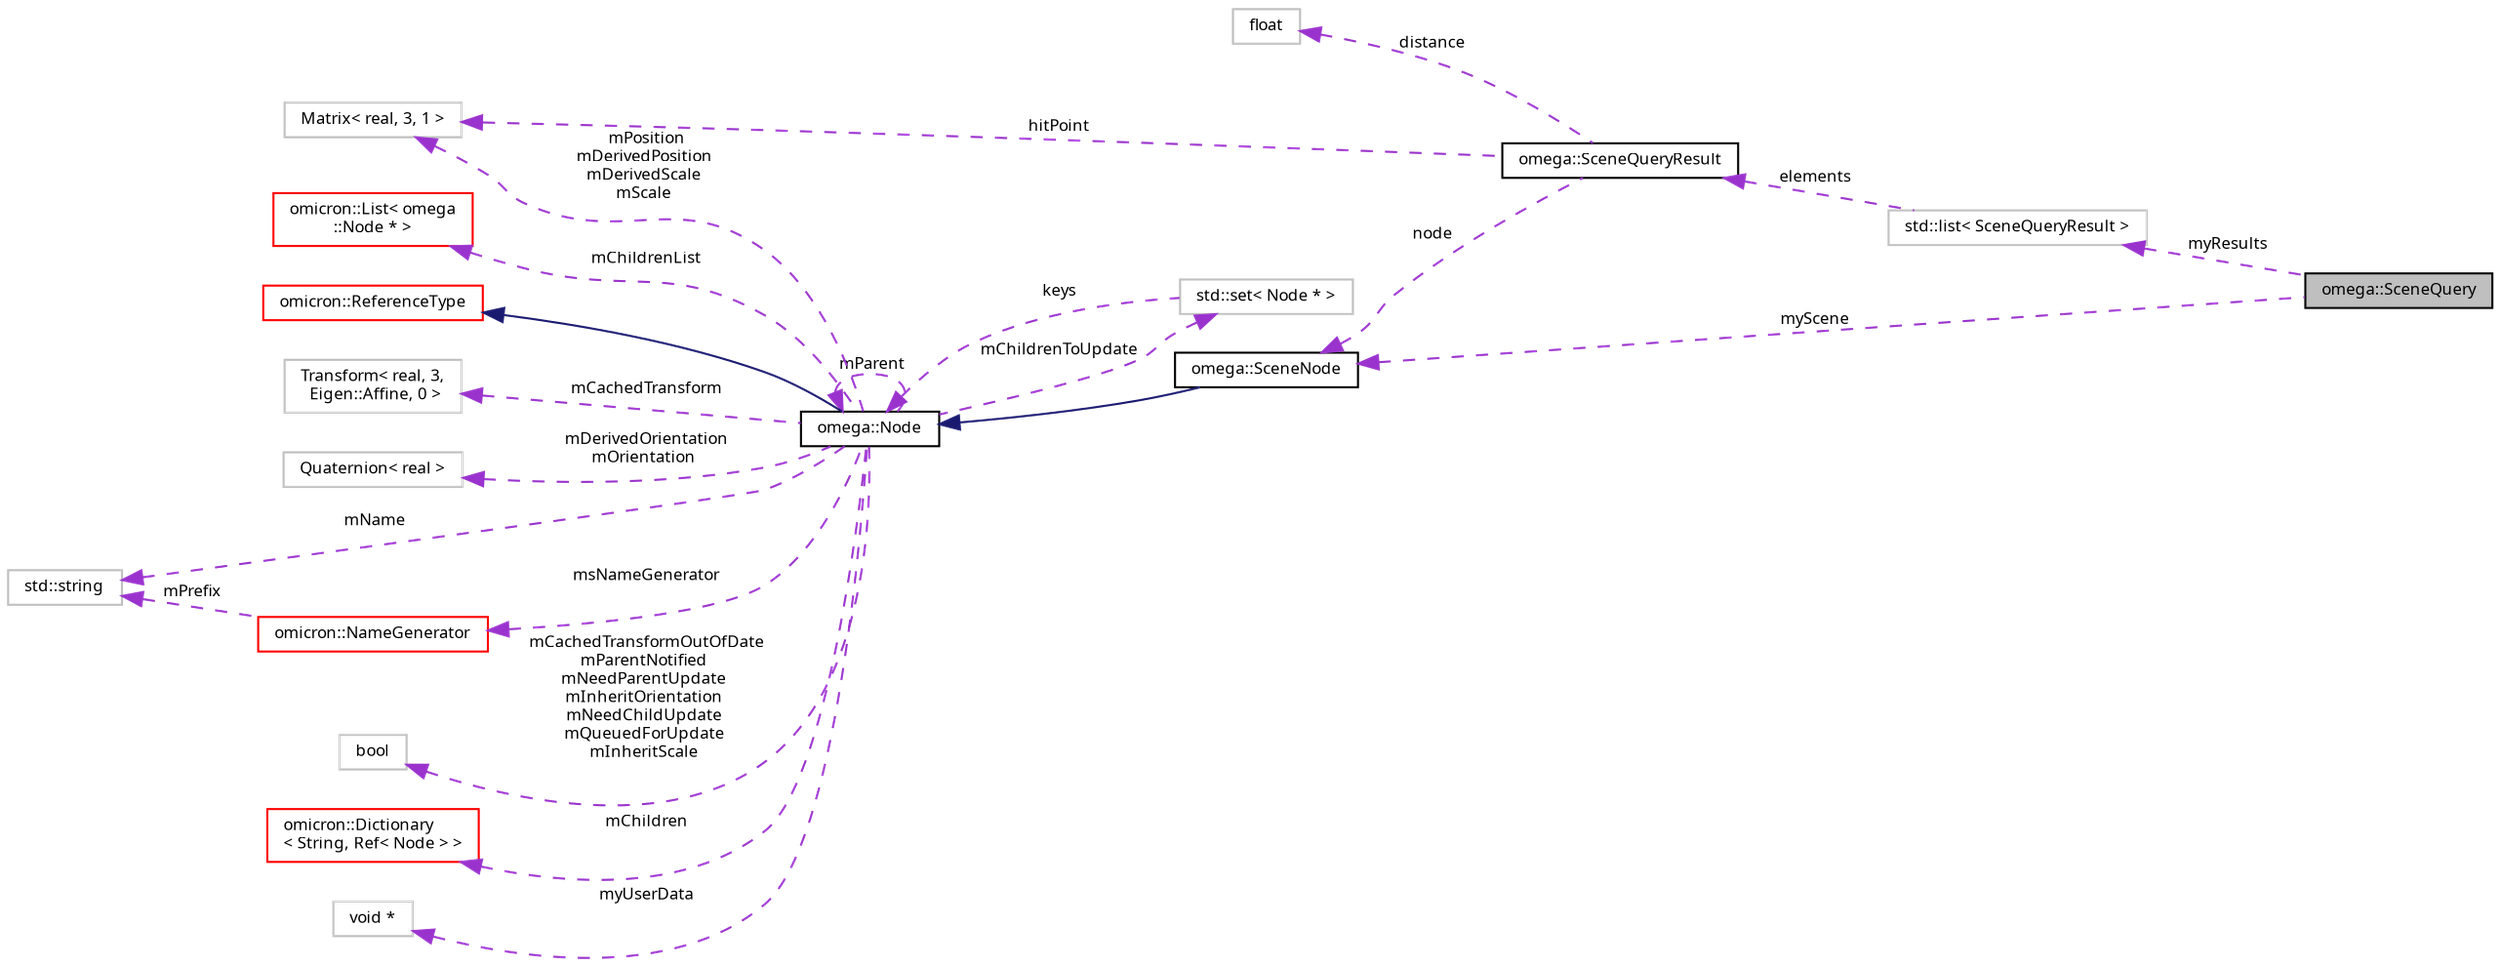 digraph "omega::SceneQuery"
{
  bgcolor="transparent";
  edge [fontname="FreeSans.ttf",fontsize="8",labelfontname="FreeSans.ttf",labelfontsize="8"];
  node [fontname="FreeSans.ttf",fontsize="8",shape=record];
  rankdir="LR";
  Node1 [label="omega::SceneQuery",height=0.2,width=0.4,color="black", fillcolor="grey75", style="filled" fontcolor="black"];
  Node2 -> Node1 [dir="back",color="darkorchid3",fontsize="8",style="dashed",label=" myScene" ,fontname="FreeSans.ttf"];
  Node2 [label="omega::SceneNode",height=0.2,width=0.4,color="black",URL="$classomega_1_1_scene_node.html",tooltip="Represents a node in the omegalib scene graph. "];
  Node3 -> Node2 [dir="back",color="midnightblue",fontsize="8",style="solid",fontname="FreeSans.ttf"];
  Node3 [label="omega::Node",height=0.2,width=0.4,color="black",URL="$classomega_1_1_node.html",tooltip="Class representing a general-purpose node in an articulated scene graph. "];
  Node4 -> Node3 [dir="back",color="midnightblue",fontsize="8",style="solid",fontname="FreeSans.ttf"];
  Node4 [label="omicron::ReferenceType",height=0.2,width=0.4,color="red",URL="$classomicron_1_1_reference_type.html",tooltip="Implements a base class for reference-counted types. "];
  Node5 -> Node3 [dir="back",color="darkorchid3",fontsize="8",style="dashed",label=" mCachedTransform" ,fontname="FreeSans.ttf"];
  Node5 [label="Transform\< real, 3,\l Eigen::Affine, 0 \>",height=0.2,width=0.4,color="grey75"];
  Node6 -> Node3 [dir="back",color="darkorchid3",fontsize="8",style="dashed",label=" mDerivedOrientation\nmOrientation" ,fontname="FreeSans.ttf"];
  Node6 [label="Quaternion\< real \>",height=0.2,width=0.4,color="grey75"];
  Node3 -> Node3 [dir="back",color="darkorchid3",fontsize="8",style="dashed",label=" mParent" ,fontname="FreeSans.ttf"];
  Node7 -> Node3 [dir="back",color="darkorchid3",fontsize="8",style="dashed",label=" mPosition\nmDerivedPosition\nmDerivedScale\nmScale" ,fontname="FreeSans.ttf"];
  Node7 [label="Matrix\< real, 3, 1 \>",height=0.2,width=0.4,color="grey75"];
  Node8 -> Node3 [dir="back",color="darkorchid3",fontsize="8",style="dashed",label=" msNameGenerator" ,fontname="FreeSans.ttf"];
  Node8 [label="omicron::NameGenerator",height=0.2,width=0.4,color="red",URL="$classomicron_1_1_name_generator.html",tooltip="Utility class to generate a sequentially numbered series of names. "];
  Node9 -> Node8 [dir="back",color="darkorchid3",fontsize="8",style="dashed",label=" mPrefix" ,fontname="FreeSans.ttf"];
  Node9 [label="std::string",height=0.2,width=0.4,color="grey75",tooltip="STL class. "];
  Node9 -> Node3 [dir="back",color="darkorchid3",fontsize="8",style="dashed",label=" mName" ,fontname="FreeSans.ttf"];
  Node10 -> Node3 [dir="back",color="darkorchid3",fontsize="8",style="dashed",label=" mCachedTransformOutOfDate\nmParentNotified\nmNeedParentUpdate\nmInheritOrientation\nmNeedChildUpdate\nmQueuedForUpdate\nmInheritScale" ,fontname="FreeSans.ttf"];
  Node10 [label="bool",height=0.2,width=0.4,color="grey75"];
  Node11 -> Node3 [dir="back",color="darkorchid3",fontsize="8",style="dashed",label=" mChildrenToUpdate" ,fontname="FreeSans.ttf"];
  Node11 [label="std::set\< Node * \>",height=0.2,width=0.4,color="grey75"];
  Node3 -> Node11 [dir="back",color="darkorchid3",fontsize="8",style="dashed",label=" keys" ,fontname="FreeSans.ttf"];
  Node12 -> Node3 [dir="back",color="darkorchid3",fontsize="8",style="dashed",label=" mChildren" ,fontname="FreeSans.ttf"];
  Node12 [label="omicron::Dictionary\l\< String, Ref\< Node \> \>",height=0.2,width=0.4,color="red",URL="$classomicron_1_1_dictionary.html"];
  Node13 -> Node3 [dir="back",color="darkorchid3",fontsize="8",style="dashed",label=" myUserData" ,fontname="FreeSans.ttf"];
  Node13 [label="void *",height=0.2,width=0.4,color="grey75"];
  Node14 -> Node3 [dir="back",color="darkorchid3",fontsize="8",style="dashed",label=" mChildrenList" ,fontname="FreeSans.ttf"];
  Node14 [label="omicron::List\< omega\l::Node * \>",height=0.2,width=0.4,color="red",URL="$classomicron_1_1_list.html"];
  Node15 -> Node1 [dir="back",color="darkorchid3",fontsize="8",style="dashed",label=" myResults" ,fontname="FreeSans.ttf"];
  Node15 [label="std::list\< SceneQueryResult \>",height=0.2,width=0.4,color="grey75"];
  Node16 -> Node15 [dir="back",color="darkorchid3",fontsize="8",style="dashed",label=" elements" ,fontname="FreeSans.ttf"];
  Node16 [label="omega::SceneQueryResult",height=0.2,width=0.4,color="black",URL="$structomega_1_1_scene_query_result.html"];
  Node17 -> Node16 [dir="back",color="darkorchid3",fontsize="8",style="dashed",label=" distance" ,fontname="FreeSans.ttf"];
  Node17 [label="float",height=0.2,width=0.4,color="grey75"];
  Node7 -> Node16 [dir="back",color="darkorchid3",fontsize="8",style="dashed",label=" hitPoint" ,fontname="FreeSans.ttf"];
  Node2 -> Node16 [dir="back",color="darkorchid3",fontsize="8",style="dashed",label=" node" ,fontname="FreeSans.ttf"];
}

